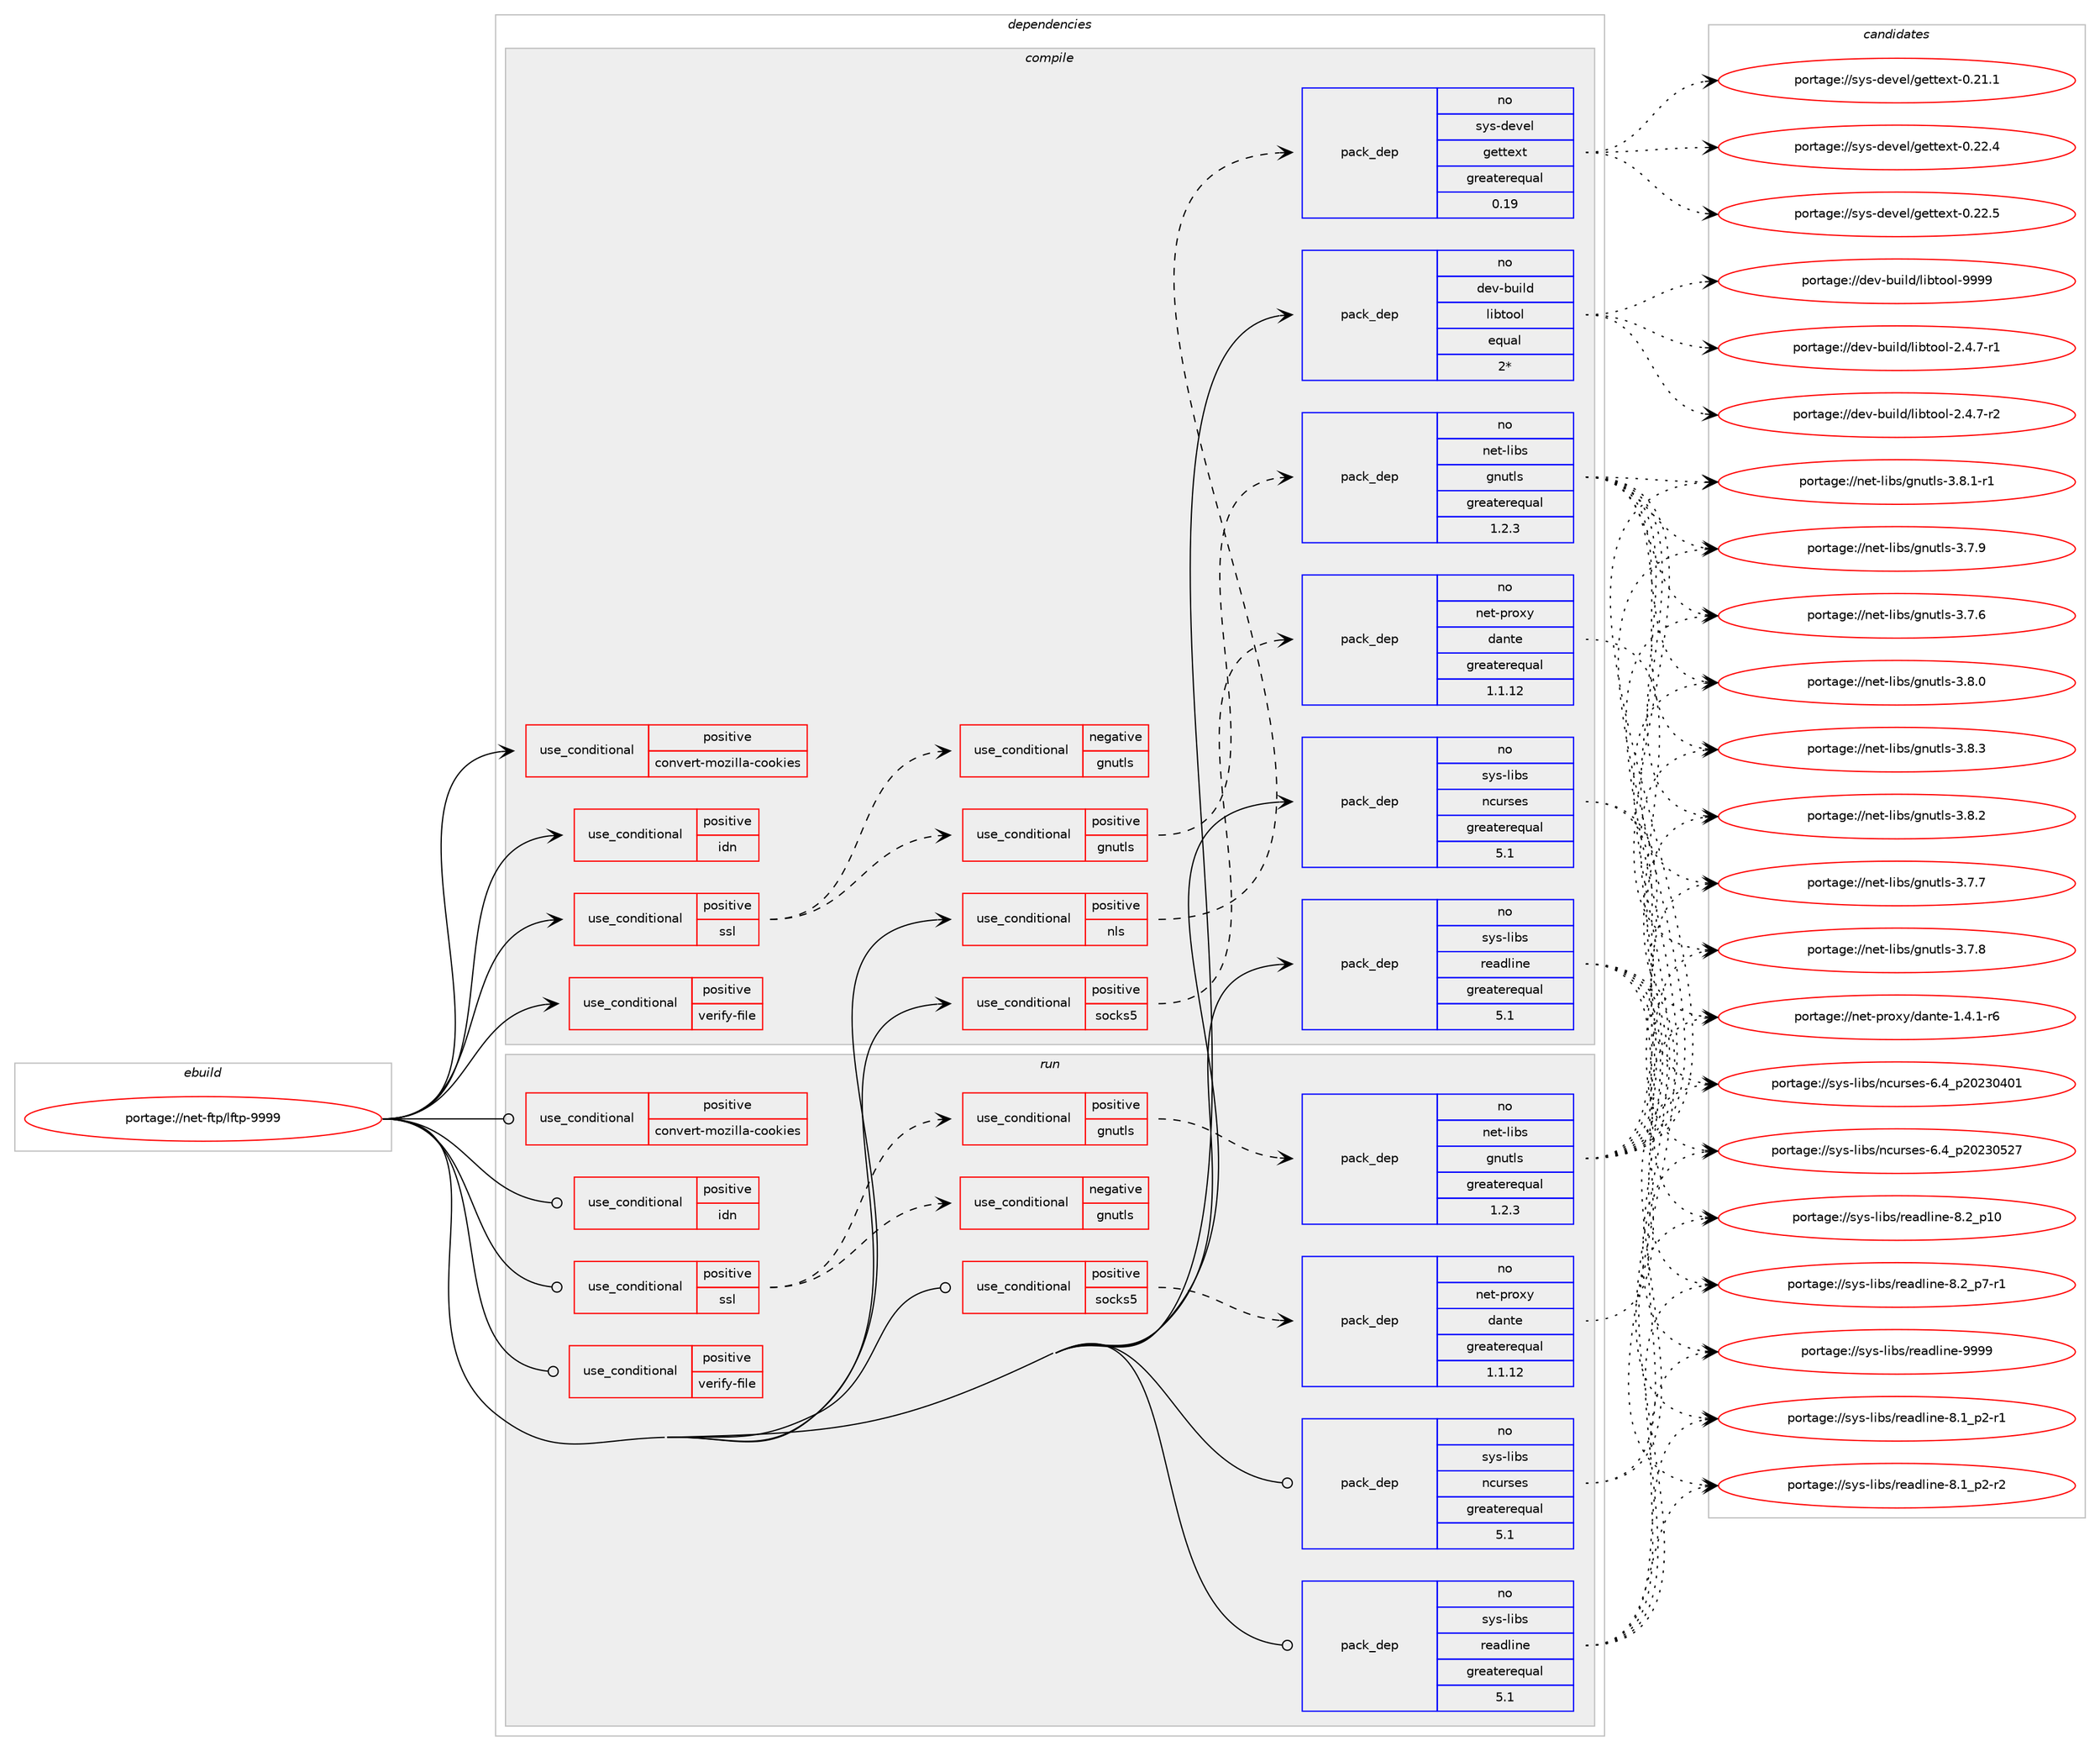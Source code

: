 digraph prolog {

# *************
# Graph options
# *************

newrank=true;
concentrate=true;
compound=true;
graph [rankdir=LR,fontname=Helvetica,fontsize=10,ranksep=1.5];#, ranksep=2.5, nodesep=0.2];
edge  [arrowhead=vee];
node  [fontname=Helvetica,fontsize=10];

# **********
# The ebuild
# **********

subgraph cluster_leftcol {
color=gray;
rank=same;
label=<<i>ebuild</i>>;
id [label="portage://net-ftp/lftp-9999", color=red, width=4, href="../net-ftp/lftp-9999.svg"];
}

# ****************
# The dependencies
# ****************

subgraph cluster_midcol {
color=gray;
label=<<i>dependencies</i>>;
subgraph cluster_compile {
fillcolor="#eeeeee";
style=filled;
label=<<i>compile</i>>;
subgraph cond1565 {
dependency2005 [label=<<TABLE BORDER="0" CELLBORDER="1" CELLSPACING="0" CELLPADDING="4"><TR><TD ROWSPAN="3" CELLPADDING="10">use_conditional</TD></TR><TR><TD>positive</TD></TR><TR><TD>convert-mozilla-cookies</TD></TR></TABLE>>, shape=none, color=red];
# *** BEGIN UNKNOWN DEPENDENCY TYPE (TODO) ***
# dependency2005 -> package_dependency(portage://net-ftp/lftp-9999,install,no,dev-perl,DBI,none,[,,],[],[])
# *** END UNKNOWN DEPENDENCY TYPE (TODO) ***

}
id:e -> dependency2005:w [weight=20,style="solid",arrowhead="vee"];
subgraph cond1566 {
dependency2006 [label=<<TABLE BORDER="0" CELLBORDER="1" CELLSPACING="0" CELLPADDING="4"><TR><TD ROWSPAN="3" CELLPADDING="10">use_conditional</TD></TR><TR><TD>positive</TD></TR><TR><TD>idn</TD></TR></TABLE>>, shape=none, color=red];
# *** BEGIN UNKNOWN DEPENDENCY TYPE (TODO) ***
# dependency2006 -> package_dependency(portage://net-ftp/lftp-9999,install,no,net-dns,libidn2,none,[,,],any_same_slot,[])
# *** END UNKNOWN DEPENDENCY TYPE (TODO) ***

}
id:e -> dependency2006:w [weight=20,style="solid",arrowhead="vee"];
subgraph cond1567 {
dependency2007 [label=<<TABLE BORDER="0" CELLBORDER="1" CELLSPACING="0" CELLPADDING="4"><TR><TD ROWSPAN="3" CELLPADDING="10">use_conditional</TD></TR><TR><TD>positive</TD></TR><TR><TD>nls</TD></TR></TABLE>>, shape=none, color=red];
subgraph pack419 {
dependency2008 [label=<<TABLE BORDER="0" CELLBORDER="1" CELLSPACING="0" CELLPADDING="4" WIDTH="220"><TR><TD ROWSPAN="6" CELLPADDING="30">pack_dep</TD></TR><TR><TD WIDTH="110">no</TD></TR><TR><TD>sys-devel</TD></TR><TR><TD>gettext</TD></TR><TR><TD>greaterequal</TD></TR><TR><TD>0.19</TD></TR></TABLE>>, shape=none, color=blue];
}
dependency2007:e -> dependency2008:w [weight=20,style="dashed",arrowhead="vee"];
}
id:e -> dependency2007:w [weight=20,style="solid",arrowhead="vee"];
subgraph cond1568 {
dependency2009 [label=<<TABLE BORDER="0" CELLBORDER="1" CELLSPACING="0" CELLPADDING="4"><TR><TD ROWSPAN="3" CELLPADDING="10">use_conditional</TD></TR><TR><TD>positive</TD></TR><TR><TD>socks5</TD></TR></TABLE>>, shape=none, color=red];
subgraph pack420 {
dependency2010 [label=<<TABLE BORDER="0" CELLBORDER="1" CELLSPACING="0" CELLPADDING="4" WIDTH="220"><TR><TD ROWSPAN="6" CELLPADDING="30">pack_dep</TD></TR><TR><TD WIDTH="110">no</TD></TR><TR><TD>net-proxy</TD></TR><TR><TD>dante</TD></TR><TR><TD>greaterequal</TD></TR><TR><TD>1.1.12</TD></TR></TABLE>>, shape=none, color=blue];
}
dependency2009:e -> dependency2010:w [weight=20,style="dashed",arrowhead="vee"];
# *** BEGIN UNKNOWN DEPENDENCY TYPE (TODO) ***
# dependency2009 -> package_dependency(portage://net-ftp/lftp-9999,install,no,sys-libs,pam,none,[,,],[],[])
# *** END UNKNOWN DEPENDENCY TYPE (TODO) ***

}
id:e -> dependency2009:w [weight=20,style="solid",arrowhead="vee"];
subgraph cond1569 {
dependency2011 [label=<<TABLE BORDER="0" CELLBORDER="1" CELLSPACING="0" CELLPADDING="4"><TR><TD ROWSPAN="3" CELLPADDING="10">use_conditional</TD></TR><TR><TD>positive</TD></TR><TR><TD>ssl</TD></TR></TABLE>>, shape=none, color=red];
subgraph cond1570 {
dependency2012 [label=<<TABLE BORDER="0" CELLBORDER="1" CELLSPACING="0" CELLPADDING="4"><TR><TD ROWSPAN="3" CELLPADDING="10">use_conditional</TD></TR><TR><TD>positive</TD></TR><TR><TD>gnutls</TD></TR></TABLE>>, shape=none, color=red];
subgraph pack421 {
dependency2013 [label=<<TABLE BORDER="0" CELLBORDER="1" CELLSPACING="0" CELLPADDING="4" WIDTH="220"><TR><TD ROWSPAN="6" CELLPADDING="30">pack_dep</TD></TR><TR><TD WIDTH="110">no</TD></TR><TR><TD>net-libs</TD></TR><TR><TD>gnutls</TD></TR><TR><TD>greaterequal</TD></TR><TR><TD>1.2.3</TD></TR></TABLE>>, shape=none, color=blue];
}
dependency2012:e -> dependency2013:w [weight=20,style="dashed",arrowhead="vee"];
}
dependency2011:e -> dependency2012:w [weight=20,style="dashed",arrowhead="vee"];
subgraph cond1571 {
dependency2014 [label=<<TABLE BORDER="0" CELLBORDER="1" CELLSPACING="0" CELLPADDING="4"><TR><TD ROWSPAN="3" CELLPADDING="10">use_conditional</TD></TR><TR><TD>negative</TD></TR><TR><TD>gnutls</TD></TR></TABLE>>, shape=none, color=red];
# *** BEGIN UNKNOWN DEPENDENCY TYPE (TODO) ***
# dependency2014 -> package_dependency(portage://net-ftp/lftp-9999,install,no,dev-libs,openssl,none,[,,],[slot(0),equal],[])
# *** END UNKNOWN DEPENDENCY TYPE (TODO) ***

}
dependency2011:e -> dependency2014:w [weight=20,style="dashed",arrowhead="vee"];
}
id:e -> dependency2011:w [weight=20,style="solid",arrowhead="vee"];
subgraph cond1572 {
dependency2015 [label=<<TABLE BORDER="0" CELLBORDER="1" CELLSPACING="0" CELLPADDING="4"><TR><TD ROWSPAN="3" CELLPADDING="10">use_conditional</TD></TR><TR><TD>positive</TD></TR><TR><TD>verify-file</TD></TR></TABLE>>, shape=none, color=red];
# *** BEGIN UNKNOWN DEPENDENCY TYPE (TODO) ***
# dependency2015 -> package_dependency(portage://net-ftp/lftp-9999,install,no,dev-perl,String-CRC32,none,[,,],[],[])
# *** END UNKNOWN DEPENDENCY TYPE (TODO) ***

# *** BEGIN UNKNOWN DEPENDENCY TYPE (TODO) ***
# dependency2015 -> package_dependency(portage://net-ftp/lftp-9999,install,no,virtual,perl-Digest-MD5,none,[,,],[],[])
# *** END UNKNOWN DEPENDENCY TYPE (TODO) ***

}
id:e -> dependency2015:w [weight=20,style="solid",arrowhead="vee"];
# *** BEGIN UNKNOWN DEPENDENCY TYPE (TODO) ***
# id -> package_dependency(portage://net-ftp/lftp-9999,install,no,app-arch,xz-utils,none,[,,],[],[])
# *** END UNKNOWN DEPENDENCY TYPE (TODO) ***

subgraph pack422 {
dependency2016 [label=<<TABLE BORDER="0" CELLBORDER="1" CELLSPACING="0" CELLPADDING="4" WIDTH="220"><TR><TD ROWSPAN="6" CELLPADDING="30">pack_dep</TD></TR><TR><TD WIDTH="110">no</TD></TR><TR><TD>dev-build</TD></TR><TR><TD>libtool</TD></TR><TR><TD>equal</TD></TR><TR><TD>2*</TD></TR></TABLE>>, shape=none, color=blue];
}
id:e -> dependency2016:w [weight=20,style="solid",arrowhead="vee"];
# *** BEGIN UNKNOWN DEPENDENCY TYPE (TODO) ***
# id -> package_dependency(portage://net-ftp/lftp-9999,install,no,dev-libs,expat,none,[,,],[],[])
# *** END UNKNOWN DEPENDENCY TYPE (TODO) ***

# *** BEGIN UNKNOWN DEPENDENCY TYPE (TODO) ***
# id -> package_dependency(portage://net-ftp/lftp-9999,install,no,dev-libs,gnulib,none,[,,],[],[])
# *** END UNKNOWN DEPENDENCY TYPE (TODO) ***

subgraph pack423 {
dependency2017 [label=<<TABLE BORDER="0" CELLBORDER="1" CELLSPACING="0" CELLPADDING="4" WIDTH="220"><TR><TD ROWSPAN="6" CELLPADDING="30">pack_dep</TD></TR><TR><TD WIDTH="110">no</TD></TR><TR><TD>sys-libs</TD></TR><TR><TD>ncurses</TD></TR><TR><TD>greaterequal</TD></TR><TR><TD>5.1</TD></TR></TABLE>>, shape=none, color=blue];
}
id:e -> dependency2017:w [weight=20,style="solid",arrowhead="vee"];
subgraph pack424 {
dependency2018 [label=<<TABLE BORDER="0" CELLBORDER="1" CELLSPACING="0" CELLPADDING="4" WIDTH="220"><TR><TD ROWSPAN="6" CELLPADDING="30">pack_dep</TD></TR><TR><TD WIDTH="110">no</TD></TR><TR><TD>sys-libs</TD></TR><TR><TD>readline</TD></TR><TR><TD>greaterequal</TD></TR><TR><TD>5.1</TD></TR></TABLE>>, shape=none, color=blue];
}
id:e -> dependency2018:w [weight=20,style="solid",arrowhead="vee"];
# *** BEGIN UNKNOWN DEPENDENCY TYPE (TODO) ***
# id -> package_dependency(portage://net-ftp/lftp-9999,install,no,sys-libs,zlib,none,[,,],[],[])
# *** END UNKNOWN DEPENDENCY TYPE (TODO) ***

# *** BEGIN UNKNOWN DEPENDENCY TYPE (TODO) ***
# id -> package_dependency(portage://net-ftp/lftp-9999,install,no,virtual,pkgconfig,none,[,,],[],[])
# *** END UNKNOWN DEPENDENCY TYPE (TODO) ***

}
subgraph cluster_compileandrun {
fillcolor="#eeeeee";
style=filled;
label=<<i>compile and run</i>>;
}
subgraph cluster_run {
fillcolor="#eeeeee";
style=filled;
label=<<i>run</i>>;
subgraph cond1573 {
dependency2019 [label=<<TABLE BORDER="0" CELLBORDER="1" CELLSPACING="0" CELLPADDING="4"><TR><TD ROWSPAN="3" CELLPADDING="10">use_conditional</TD></TR><TR><TD>positive</TD></TR><TR><TD>convert-mozilla-cookies</TD></TR></TABLE>>, shape=none, color=red];
# *** BEGIN UNKNOWN DEPENDENCY TYPE (TODO) ***
# dependency2019 -> package_dependency(portage://net-ftp/lftp-9999,run,no,dev-perl,DBI,none,[,,],[],[])
# *** END UNKNOWN DEPENDENCY TYPE (TODO) ***

}
id:e -> dependency2019:w [weight=20,style="solid",arrowhead="odot"];
subgraph cond1574 {
dependency2020 [label=<<TABLE BORDER="0" CELLBORDER="1" CELLSPACING="0" CELLPADDING="4"><TR><TD ROWSPAN="3" CELLPADDING="10">use_conditional</TD></TR><TR><TD>positive</TD></TR><TR><TD>idn</TD></TR></TABLE>>, shape=none, color=red];
# *** BEGIN UNKNOWN DEPENDENCY TYPE (TODO) ***
# dependency2020 -> package_dependency(portage://net-ftp/lftp-9999,run,no,net-dns,libidn2,none,[,,],any_same_slot,[])
# *** END UNKNOWN DEPENDENCY TYPE (TODO) ***

}
id:e -> dependency2020:w [weight=20,style="solid",arrowhead="odot"];
subgraph cond1575 {
dependency2021 [label=<<TABLE BORDER="0" CELLBORDER="1" CELLSPACING="0" CELLPADDING="4"><TR><TD ROWSPAN="3" CELLPADDING="10">use_conditional</TD></TR><TR><TD>positive</TD></TR><TR><TD>socks5</TD></TR></TABLE>>, shape=none, color=red];
subgraph pack425 {
dependency2022 [label=<<TABLE BORDER="0" CELLBORDER="1" CELLSPACING="0" CELLPADDING="4" WIDTH="220"><TR><TD ROWSPAN="6" CELLPADDING="30">pack_dep</TD></TR><TR><TD WIDTH="110">no</TD></TR><TR><TD>net-proxy</TD></TR><TR><TD>dante</TD></TR><TR><TD>greaterequal</TD></TR><TR><TD>1.1.12</TD></TR></TABLE>>, shape=none, color=blue];
}
dependency2021:e -> dependency2022:w [weight=20,style="dashed",arrowhead="vee"];
# *** BEGIN UNKNOWN DEPENDENCY TYPE (TODO) ***
# dependency2021 -> package_dependency(portage://net-ftp/lftp-9999,run,no,sys-libs,pam,none,[,,],[],[])
# *** END UNKNOWN DEPENDENCY TYPE (TODO) ***

}
id:e -> dependency2021:w [weight=20,style="solid",arrowhead="odot"];
subgraph cond1576 {
dependency2023 [label=<<TABLE BORDER="0" CELLBORDER="1" CELLSPACING="0" CELLPADDING="4"><TR><TD ROWSPAN="3" CELLPADDING="10">use_conditional</TD></TR><TR><TD>positive</TD></TR><TR><TD>ssl</TD></TR></TABLE>>, shape=none, color=red];
subgraph cond1577 {
dependency2024 [label=<<TABLE BORDER="0" CELLBORDER="1" CELLSPACING="0" CELLPADDING="4"><TR><TD ROWSPAN="3" CELLPADDING="10">use_conditional</TD></TR><TR><TD>positive</TD></TR><TR><TD>gnutls</TD></TR></TABLE>>, shape=none, color=red];
subgraph pack426 {
dependency2025 [label=<<TABLE BORDER="0" CELLBORDER="1" CELLSPACING="0" CELLPADDING="4" WIDTH="220"><TR><TD ROWSPAN="6" CELLPADDING="30">pack_dep</TD></TR><TR><TD WIDTH="110">no</TD></TR><TR><TD>net-libs</TD></TR><TR><TD>gnutls</TD></TR><TR><TD>greaterequal</TD></TR><TR><TD>1.2.3</TD></TR></TABLE>>, shape=none, color=blue];
}
dependency2024:e -> dependency2025:w [weight=20,style="dashed",arrowhead="vee"];
}
dependency2023:e -> dependency2024:w [weight=20,style="dashed",arrowhead="vee"];
subgraph cond1578 {
dependency2026 [label=<<TABLE BORDER="0" CELLBORDER="1" CELLSPACING="0" CELLPADDING="4"><TR><TD ROWSPAN="3" CELLPADDING="10">use_conditional</TD></TR><TR><TD>negative</TD></TR><TR><TD>gnutls</TD></TR></TABLE>>, shape=none, color=red];
# *** BEGIN UNKNOWN DEPENDENCY TYPE (TODO) ***
# dependency2026 -> package_dependency(portage://net-ftp/lftp-9999,run,no,dev-libs,openssl,none,[,,],[slot(0),equal],[])
# *** END UNKNOWN DEPENDENCY TYPE (TODO) ***

}
dependency2023:e -> dependency2026:w [weight=20,style="dashed",arrowhead="vee"];
}
id:e -> dependency2023:w [weight=20,style="solid",arrowhead="odot"];
subgraph cond1579 {
dependency2027 [label=<<TABLE BORDER="0" CELLBORDER="1" CELLSPACING="0" CELLPADDING="4"><TR><TD ROWSPAN="3" CELLPADDING="10">use_conditional</TD></TR><TR><TD>positive</TD></TR><TR><TD>verify-file</TD></TR></TABLE>>, shape=none, color=red];
# *** BEGIN UNKNOWN DEPENDENCY TYPE (TODO) ***
# dependency2027 -> package_dependency(portage://net-ftp/lftp-9999,run,no,dev-perl,String-CRC32,none,[,,],[],[])
# *** END UNKNOWN DEPENDENCY TYPE (TODO) ***

# *** BEGIN UNKNOWN DEPENDENCY TYPE (TODO) ***
# dependency2027 -> package_dependency(portage://net-ftp/lftp-9999,run,no,virtual,perl-Digest-MD5,none,[,,],[],[])
# *** END UNKNOWN DEPENDENCY TYPE (TODO) ***

}
id:e -> dependency2027:w [weight=20,style="solid",arrowhead="odot"];
# *** BEGIN UNKNOWN DEPENDENCY TYPE (TODO) ***
# id -> package_dependency(portage://net-ftp/lftp-9999,run,no,dev-libs,expat,none,[,,],[],[])
# *** END UNKNOWN DEPENDENCY TYPE (TODO) ***

subgraph pack427 {
dependency2028 [label=<<TABLE BORDER="0" CELLBORDER="1" CELLSPACING="0" CELLPADDING="4" WIDTH="220"><TR><TD ROWSPAN="6" CELLPADDING="30">pack_dep</TD></TR><TR><TD WIDTH="110">no</TD></TR><TR><TD>sys-libs</TD></TR><TR><TD>ncurses</TD></TR><TR><TD>greaterequal</TD></TR><TR><TD>5.1</TD></TR></TABLE>>, shape=none, color=blue];
}
id:e -> dependency2028:w [weight=20,style="solid",arrowhead="odot"];
subgraph pack428 {
dependency2029 [label=<<TABLE BORDER="0" CELLBORDER="1" CELLSPACING="0" CELLPADDING="4" WIDTH="220"><TR><TD ROWSPAN="6" CELLPADDING="30">pack_dep</TD></TR><TR><TD WIDTH="110">no</TD></TR><TR><TD>sys-libs</TD></TR><TR><TD>readline</TD></TR><TR><TD>greaterequal</TD></TR><TR><TD>5.1</TD></TR></TABLE>>, shape=none, color=blue];
}
id:e -> dependency2029:w [weight=20,style="solid",arrowhead="odot"];
# *** BEGIN UNKNOWN DEPENDENCY TYPE (TODO) ***
# id -> package_dependency(portage://net-ftp/lftp-9999,run,no,sys-libs,zlib,none,[,,],[],[])
# *** END UNKNOWN DEPENDENCY TYPE (TODO) ***

}
}

# **************
# The candidates
# **************

subgraph cluster_choices {
rank=same;
color=gray;
label=<<i>candidates</i>>;

subgraph choice419 {
color=black;
nodesep=1;
choice115121115451001011181011084710310111611610112011645484650494649 [label="portage://sys-devel/gettext-0.21.1", color=red, width=4,href="../sys-devel/gettext-0.21.1.svg"];
choice115121115451001011181011084710310111611610112011645484650504652 [label="portage://sys-devel/gettext-0.22.4", color=red, width=4,href="../sys-devel/gettext-0.22.4.svg"];
choice115121115451001011181011084710310111611610112011645484650504653 [label="portage://sys-devel/gettext-0.22.5", color=red, width=4,href="../sys-devel/gettext-0.22.5.svg"];
dependency2008:e -> choice115121115451001011181011084710310111611610112011645484650494649:w [style=dotted,weight="100"];
dependency2008:e -> choice115121115451001011181011084710310111611610112011645484650504652:w [style=dotted,weight="100"];
dependency2008:e -> choice115121115451001011181011084710310111611610112011645484650504653:w [style=dotted,weight="100"];
}
subgraph choice420 {
color=black;
nodesep=1;
choice1101011164511211411112012147100971101161014549465246494511454 [label="portage://net-proxy/dante-1.4.1-r6", color=red, width=4,href="../net-proxy/dante-1.4.1-r6.svg"];
dependency2010:e -> choice1101011164511211411112012147100971101161014549465246494511454:w [style=dotted,weight="100"];
}
subgraph choice421 {
color=black;
nodesep=1;
choice110101116451081059811547103110117116108115455146554654 [label="portage://net-libs/gnutls-3.7.6", color=red, width=4,href="../net-libs/gnutls-3.7.6.svg"];
choice110101116451081059811547103110117116108115455146554655 [label="portage://net-libs/gnutls-3.7.7", color=red, width=4,href="../net-libs/gnutls-3.7.7.svg"];
choice110101116451081059811547103110117116108115455146554656 [label="portage://net-libs/gnutls-3.7.8", color=red, width=4,href="../net-libs/gnutls-3.7.8.svg"];
choice110101116451081059811547103110117116108115455146554657 [label="portage://net-libs/gnutls-3.7.9", color=red, width=4,href="../net-libs/gnutls-3.7.9.svg"];
choice110101116451081059811547103110117116108115455146564648 [label="portage://net-libs/gnutls-3.8.0", color=red, width=4,href="../net-libs/gnutls-3.8.0.svg"];
choice1101011164510810598115471031101171161081154551465646494511449 [label="portage://net-libs/gnutls-3.8.1-r1", color=red, width=4,href="../net-libs/gnutls-3.8.1-r1.svg"];
choice110101116451081059811547103110117116108115455146564650 [label="portage://net-libs/gnutls-3.8.2", color=red, width=4,href="../net-libs/gnutls-3.8.2.svg"];
choice110101116451081059811547103110117116108115455146564651 [label="portage://net-libs/gnutls-3.8.3", color=red, width=4,href="../net-libs/gnutls-3.8.3.svg"];
dependency2013:e -> choice110101116451081059811547103110117116108115455146554654:w [style=dotted,weight="100"];
dependency2013:e -> choice110101116451081059811547103110117116108115455146554655:w [style=dotted,weight="100"];
dependency2013:e -> choice110101116451081059811547103110117116108115455146554656:w [style=dotted,weight="100"];
dependency2013:e -> choice110101116451081059811547103110117116108115455146554657:w [style=dotted,weight="100"];
dependency2013:e -> choice110101116451081059811547103110117116108115455146564648:w [style=dotted,weight="100"];
dependency2013:e -> choice1101011164510810598115471031101171161081154551465646494511449:w [style=dotted,weight="100"];
dependency2013:e -> choice110101116451081059811547103110117116108115455146564650:w [style=dotted,weight="100"];
dependency2013:e -> choice110101116451081059811547103110117116108115455146564651:w [style=dotted,weight="100"];
}
subgraph choice422 {
color=black;
nodesep=1;
choice100101118459811710510810047108105981161111111084550465246554511449 [label="portage://dev-build/libtool-2.4.7-r1", color=red, width=4,href="../dev-build/libtool-2.4.7-r1.svg"];
choice100101118459811710510810047108105981161111111084550465246554511450 [label="portage://dev-build/libtool-2.4.7-r2", color=red, width=4,href="../dev-build/libtool-2.4.7-r2.svg"];
choice100101118459811710510810047108105981161111111084557575757 [label="portage://dev-build/libtool-9999", color=red, width=4,href="../dev-build/libtool-9999.svg"];
dependency2016:e -> choice100101118459811710510810047108105981161111111084550465246554511449:w [style=dotted,weight="100"];
dependency2016:e -> choice100101118459811710510810047108105981161111111084550465246554511450:w [style=dotted,weight="100"];
dependency2016:e -> choice100101118459811710510810047108105981161111111084557575757:w [style=dotted,weight="100"];
}
subgraph choice423 {
color=black;
nodesep=1;
choice1151211154510810598115471109911711411510111545544652951125048505148524849 [label="portage://sys-libs/ncurses-6.4_p20230401", color=red, width=4,href="../sys-libs/ncurses-6.4_p20230401.svg"];
choice1151211154510810598115471109911711411510111545544652951125048505148535055 [label="portage://sys-libs/ncurses-6.4_p20230527", color=red, width=4,href="../sys-libs/ncurses-6.4_p20230527.svg"];
dependency2017:e -> choice1151211154510810598115471109911711411510111545544652951125048505148524849:w [style=dotted,weight="100"];
dependency2017:e -> choice1151211154510810598115471109911711411510111545544652951125048505148535055:w [style=dotted,weight="100"];
}
subgraph choice424 {
color=black;
nodesep=1;
choice115121115451081059811547114101971001081051101014556464995112504511449 [label="portage://sys-libs/readline-8.1_p2-r1", color=red, width=4,href="../sys-libs/readline-8.1_p2-r1.svg"];
choice115121115451081059811547114101971001081051101014556464995112504511450 [label="portage://sys-libs/readline-8.1_p2-r2", color=red, width=4,href="../sys-libs/readline-8.1_p2-r2.svg"];
choice1151211154510810598115471141019710010810511010145564650951124948 [label="portage://sys-libs/readline-8.2_p10", color=red, width=4,href="../sys-libs/readline-8.2_p10.svg"];
choice115121115451081059811547114101971001081051101014556465095112554511449 [label="portage://sys-libs/readline-8.2_p7-r1", color=red, width=4,href="../sys-libs/readline-8.2_p7-r1.svg"];
choice115121115451081059811547114101971001081051101014557575757 [label="portage://sys-libs/readline-9999", color=red, width=4,href="../sys-libs/readline-9999.svg"];
dependency2018:e -> choice115121115451081059811547114101971001081051101014556464995112504511449:w [style=dotted,weight="100"];
dependency2018:e -> choice115121115451081059811547114101971001081051101014556464995112504511450:w [style=dotted,weight="100"];
dependency2018:e -> choice1151211154510810598115471141019710010810511010145564650951124948:w [style=dotted,weight="100"];
dependency2018:e -> choice115121115451081059811547114101971001081051101014556465095112554511449:w [style=dotted,weight="100"];
dependency2018:e -> choice115121115451081059811547114101971001081051101014557575757:w [style=dotted,weight="100"];
}
subgraph choice425 {
color=black;
nodesep=1;
choice1101011164511211411112012147100971101161014549465246494511454 [label="portage://net-proxy/dante-1.4.1-r6", color=red, width=4,href="../net-proxy/dante-1.4.1-r6.svg"];
dependency2022:e -> choice1101011164511211411112012147100971101161014549465246494511454:w [style=dotted,weight="100"];
}
subgraph choice426 {
color=black;
nodesep=1;
choice110101116451081059811547103110117116108115455146554654 [label="portage://net-libs/gnutls-3.7.6", color=red, width=4,href="../net-libs/gnutls-3.7.6.svg"];
choice110101116451081059811547103110117116108115455146554655 [label="portage://net-libs/gnutls-3.7.7", color=red, width=4,href="../net-libs/gnutls-3.7.7.svg"];
choice110101116451081059811547103110117116108115455146554656 [label="portage://net-libs/gnutls-3.7.8", color=red, width=4,href="../net-libs/gnutls-3.7.8.svg"];
choice110101116451081059811547103110117116108115455146554657 [label="portage://net-libs/gnutls-3.7.9", color=red, width=4,href="../net-libs/gnutls-3.7.9.svg"];
choice110101116451081059811547103110117116108115455146564648 [label="portage://net-libs/gnutls-3.8.0", color=red, width=4,href="../net-libs/gnutls-3.8.0.svg"];
choice1101011164510810598115471031101171161081154551465646494511449 [label="portage://net-libs/gnutls-3.8.1-r1", color=red, width=4,href="../net-libs/gnutls-3.8.1-r1.svg"];
choice110101116451081059811547103110117116108115455146564650 [label="portage://net-libs/gnutls-3.8.2", color=red, width=4,href="../net-libs/gnutls-3.8.2.svg"];
choice110101116451081059811547103110117116108115455146564651 [label="portage://net-libs/gnutls-3.8.3", color=red, width=4,href="../net-libs/gnutls-3.8.3.svg"];
dependency2025:e -> choice110101116451081059811547103110117116108115455146554654:w [style=dotted,weight="100"];
dependency2025:e -> choice110101116451081059811547103110117116108115455146554655:w [style=dotted,weight="100"];
dependency2025:e -> choice110101116451081059811547103110117116108115455146554656:w [style=dotted,weight="100"];
dependency2025:e -> choice110101116451081059811547103110117116108115455146554657:w [style=dotted,weight="100"];
dependency2025:e -> choice110101116451081059811547103110117116108115455146564648:w [style=dotted,weight="100"];
dependency2025:e -> choice1101011164510810598115471031101171161081154551465646494511449:w [style=dotted,weight="100"];
dependency2025:e -> choice110101116451081059811547103110117116108115455146564650:w [style=dotted,weight="100"];
dependency2025:e -> choice110101116451081059811547103110117116108115455146564651:w [style=dotted,weight="100"];
}
subgraph choice427 {
color=black;
nodesep=1;
choice1151211154510810598115471109911711411510111545544652951125048505148524849 [label="portage://sys-libs/ncurses-6.4_p20230401", color=red, width=4,href="../sys-libs/ncurses-6.4_p20230401.svg"];
choice1151211154510810598115471109911711411510111545544652951125048505148535055 [label="portage://sys-libs/ncurses-6.4_p20230527", color=red, width=4,href="../sys-libs/ncurses-6.4_p20230527.svg"];
dependency2028:e -> choice1151211154510810598115471109911711411510111545544652951125048505148524849:w [style=dotted,weight="100"];
dependency2028:e -> choice1151211154510810598115471109911711411510111545544652951125048505148535055:w [style=dotted,weight="100"];
}
subgraph choice428 {
color=black;
nodesep=1;
choice115121115451081059811547114101971001081051101014556464995112504511449 [label="portage://sys-libs/readline-8.1_p2-r1", color=red, width=4,href="../sys-libs/readline-8.1_p2-r1.svg"];
choice115121115451081059811547114101971001081051101014556464995112504511450 [label="portage://sys-libs/readline-8.1_p2-r2", color=red, width=4,href="../sys-libs/readline-8.1_p2-r2.svg"];
choice1151211154510810598115471141019710010810511010145564650951124948 [label="portage://sys-libs/readline-8.2_p10", color=red, width=4,href="../sys-libs/readline-8.2_p10.svg"];
choice115121115451081059811547114101971001081051101014556465095112554511449 [label="portage://sys-libs/readline-8.2_p7-r1", color=red, width=4,href="../sys-libs/readline-8.2_p7-r1.svg"];
choice115121115451081059811547114101971001081051101014557575757 [label="portage://sys-libs/readline-9999", color=red, width=4,href="../sys-libs/readline-9999.svg"];
dependency2029:e -> choice115121115451081059811547114101971001081051101014556464995112504511449:w [style=dotted,weight="100"];
dependency2029:e -> choice115121115451081059811547114101971001081051101014556464995112504511450:w [style=dotted,weight="100"];
dependency2029:e -> choice1151211154510810598115471141019710010810511010145564650951124948:w [style=dotted,weight="100"];
dependency2029:e -> choice115121115451081059811547114101971001081051101014556465095112554511449:w [style=dotted,weight="100"];
dependency2029:e -> choice115121115451081059811547114101971001081051101014557575757:w [style=dotted,weight="100"];
}
}

}
